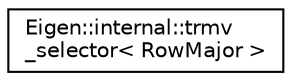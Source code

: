 digraph "Graphical Class Hierarchy"
{
  edge [fontname="Helvetica",fontsize="10",labelfontname="Helvetica",labelfontsize="10"];
  node [fontname="Helvetica",fontsize="10",shape=record];
  rankdir="LR";
  Node1 [label="Eigen::internal::trmv\l_selector\< RowMajor \>",height=0.2,width=0.4,color="black", fillcolor="white", style="filled",URL="$struct_eigen_1_1internal_1_1trmv__selector_3_01_row_major_01_4.html"];
}
